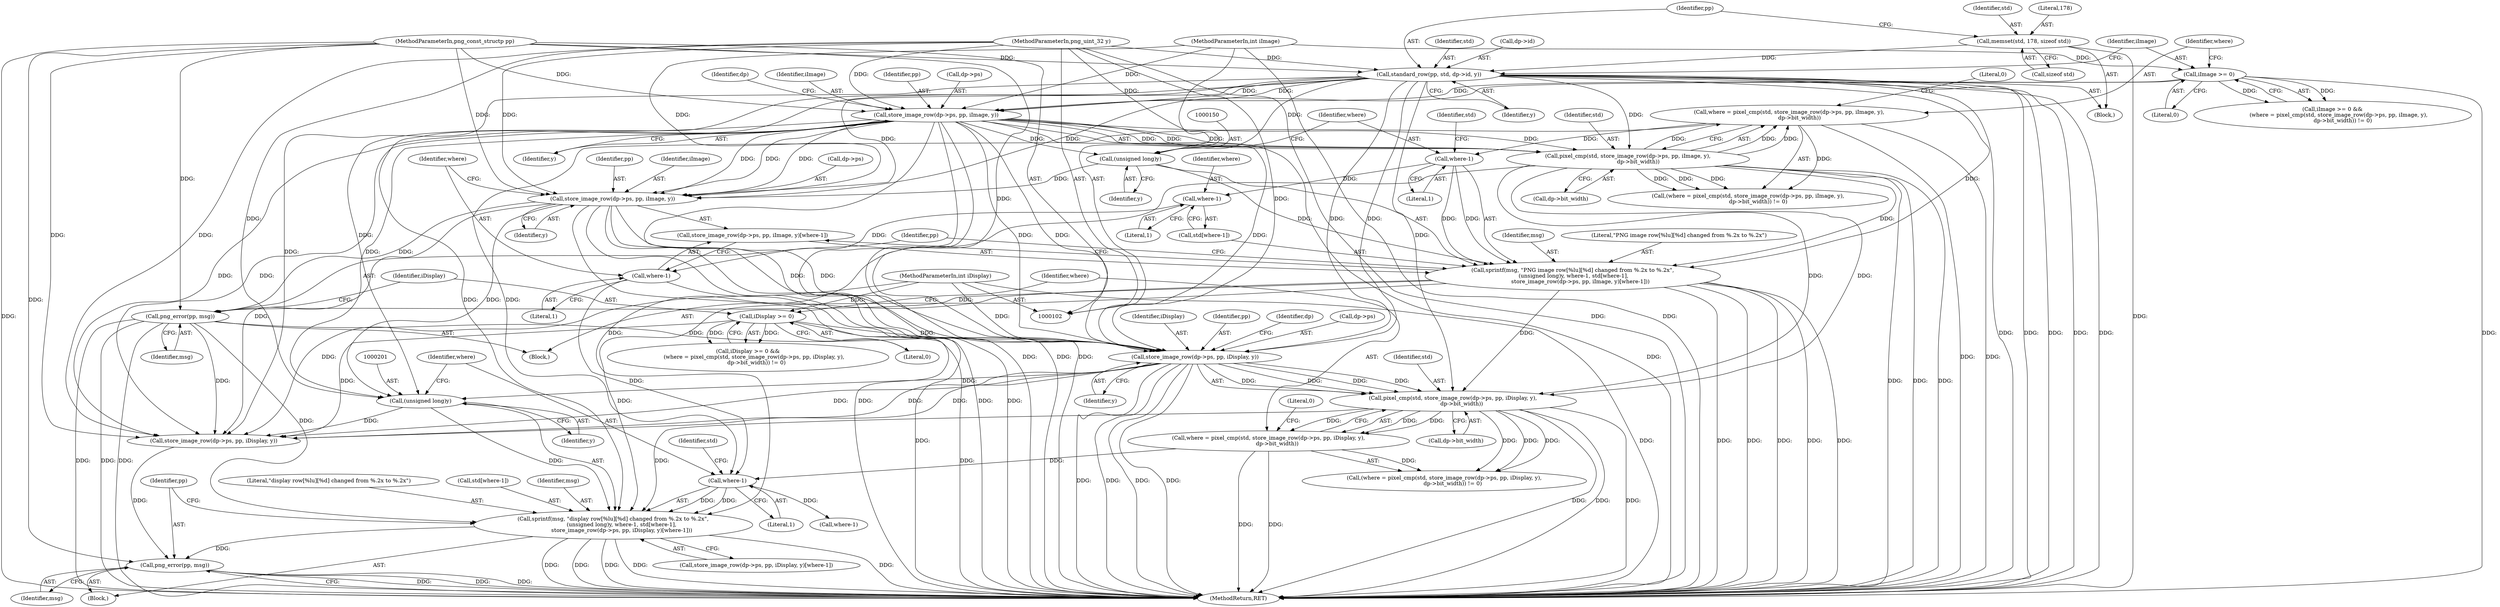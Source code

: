 digraph "0_Android_9d4853418ab2f754c2b63e091c29c5529b8b86ca_135@API" {
"1000197" [label="(Call,sprintf(msg, \"display row[%lu][%d] changed from %.2x to %.2x\",\n          (unsigned long)y, where-1, std[where-1],\n          store_image_row(dp->ps, pp, iDisplay, y)[where-1]))"];
"1000171" [label="(Call,png_error(pp, msg))"];
"1000161" [label="(Call,store_image_row(dp->ps, pp, iImage, y))"];
"1000133" [label="(Call,store_image_row(dp->ps, pp, iImage, y))"];
"1000116" [label="(Call,standard_row(pp, std, dp->id, y))"];
"1000104" [label="(MethodParameterIn,png_const_structp pp)"];
"1000111" [label="(Call,memset(std, 178, sizeof std))"];
"1000107" [label="(MethodParameterIn,png_uint_32 y)"];
"1000125" [label="(Call,iImage >= 0)"];
"1000105" [label="(MethodParameterIn,int iImage)"];
"1000149" [label="(Call,(unsigned long)y)"];
"1000146" [label="(Call,sprintf(msg, \"PNG image row[%lu][%d] changed from %.2x to %.2x\",\n (unsigned long)y, where-1, std[where-1],\n         store_image_row(dp->ps, pp, iImage, y)[where-1]))"];
"1000152" [label="(Call,where-1)"];
"1000129" [label="(Call,where = pixel_cmp(std, store_image_row(dp->ps, pp, iImage, y),\n            dp->bit_width))"];
"1000131" [label="(Call,pixel_cmp(std, store_image_row(dp->ps, pp, iImage, y),\n            dp->bit_width))"];
"1000200" [label="(Call,(unsigned long)y)"];
"1000184" [label="(Call,store_image_row(dp->ps, pp, iDisplay, y))"];
"1000176" [label="(Call,iDisplay >= 0)"];
"1000106" [label="(MethodParameterIn,int iDisplay)"];
"1000203" [label="(Call,where-1)"];
"1000168" [label="(Call,where-1)"];
"1000157" [label="(Call,where-1)"];
"1000180" [label="(Call,where = pixel_cmp(std, store_image_row(dp->ps, pp, iDisplay, y),\n          dp->bit_width))"];
"1000182" [label="(Call,pixel_cmp(std, store_image_row(dp->ps, pp, iDisplay, y),\n          dp->bit_width))"];
"1000222" [label="(Call,png_error(pp, msg))"];
"1000108" [label="(Block,)"];
"1000189" [label="(Identifier,iDisplay)"];
"1000117" [label="(Identifier,pp)"];
"1000199" [label="(Literal,\"display row[%lu][%d] changed from %.2x to %.2x\")"];
"1000114" [label="(Call,sizeof std)"];
"1000197" [label="(Call,sprintf(msg, \"display row[%lu][%d] changed from %.2x to %.2x\",\n          (unsigned long)y, where-1, std[where-1],\n          store_image_row(dp->ps, pp, iDisplay, y)[where-1]))"];
"1000180" [label="(Call,where = pixel_cmp(std, store_image_row(dp->ps, pp, iDisplay, y),\n          dp->bit_width))"];
"1000127" [label="(Literal,0)"];
"1000207" [label="(Identifier,std)"];
"1000191" [label="(Call,dp->bit_width)"];
"1000137" [label="(Identifier,pp)"];
"1000176" [label="(Call,iDisplay >= 0)"];
"1000131" [label="(Call,pixel_cmp(std, store_image_row(dp->ps, pp, iImage, y),\n            dp->bit_width))"];
"1000128" [label="(Call,(where = pixel_cmp(std, store_image_row(dp->ps, pp, iImage, y),\n            dp->bit_width)) != 0)"];
"1000175" [label="(Call,iDisplay >= 0 &&\n       (where = pixel_cmp(std, store_image_row(dp->ps, pp, iDisplay, y),\n          dp->bit_width)) != 0)"];
"1000161" [label="(Call,store_image_row(dp->ps, pp, iImage, y))"];
"1000158" [label="(Identifier,where)"];
"1000134" [label="(Call,dp->ps)"];
"1000139" [label="(Identifier,y)"];
"1000122" [label="(Identifier,y)"];
"1000154" [label="(Literal,1)"];
"1000162" [label="(Call,dp->ps)"];
"1000104" [label="(MethodParameterIn,png_const_structp pp)"];
"1000153" [label="(Identifier,where)"];
"1000188" [label="(Identifier,pp)"];
"1000116" [label="(Call,standard_row(pp, std, dp->id, y))"];
"1000206" [label="(Call,std[where-1])"];
"1000125" [label="(Call,iImage >= 0)"];
"1000204" [label="(Identifier,where)"];
"1000182" [label="(Call,pixel_cmp(std, store_image_row(dp->ps, pp, iDisplay, y),\n          dp->bit_width))"];
"1000179" [label="(Call,(where = pixel_cmp(std, store_image_row(dp->ps, pp, iDisplay, y),\n          dp->bit_width)) != 0)"];
"1000144" [label="(Block,)"];
"1000212" [label="(Call,store_image_row(dp->ps, pp, iDisplay, y))"];
"1000205" [label="(Literal,1)"];
"1000118" [label="(Identifier,std)"];
"1000178" [label="(Literal,0)"];
"1000173" [label="(Identifier,msg)"];
"1000147" [label="(Identifier,msg)"];
"1000112" [label="(Identifier,std)"];
"1000200" [label="(Call,(unsigned long)y)"];
"1000159" [label="(Literal,1)"];
"1000165" [label="(Identifier,pp)"];
"1000224" [label="(Identifier,msg)"];
"1000222" [label="(Call,png_error(pp, msg))"];
"1000172" [label="(Identifier,pp)"];
"1000169" [label="(Identifier,where)"];
"1000160" [label="(Call,store_image_row(dp->ps, pp, iImage, y)[where-1])"];
"1000143" [label="(Literal,0)"];
"1000126" [label="(Identifier,iImage)"];
"1000132" [label="(Identifier,std)"];
"1000105" [label="(MethodParameterIn,int iImage)"];
"1000140" [label="(Call,dp->bit_width)"];
"1000130" [label="(Identifier,where)"];
"1000184" [label="(Call,store_image_row(dp->ps, pp, iDisplay, y))"];
"1000106" [label="(MethodParameterIn,int iDisplay)"];
"1000151" [label="(Identifier,y)"];
"1000166" [label="(Identifier,iImage)"];
"1000133" [label="(Call,store_image_row(dp->ps, pp, iImage, y))"];
"1000113" [label="(Literal,178)"];
"1000141" [label="(Identifier,dp)"];
"1000129" [label="(Call,where = pixel_cmp(std, store_image_row(dp->ps, pp, iImage, y),\n            dp->bit_width))"];
"1000190" [label="(Identifier,y)"];
"1000208" [label="(Call,where-1)"];
"1000156" [label="(Identifier,std)"];
"1000211" [label="(Call,store_image_row(dp->ps, pp, iDisplay, y)[where-1])"];
"1000198" [label="(Identifier,msg)"];
"1000192" [label="(Identifier,dp)"];
"1000183" [label="(Identifier,std)"];
"1000195" [label="(Block,)"];
"1000107" [label="(MethodParameterIn,png_uint_32 y)"];
"1000185" [label="(Call,dp->ps)"];
"1000203" [label="(Call,where-1)"];
"1000177" [label="(Identifier,iDisplay)"];
"1000155" [label="(Call,std[where-1])"];
"1000202" [label="(Identifier,y)"];
"1000171" [label="(Call,png_error(pp, msg))"];
"1000146" [label="(Call,sprintf(msg, \"PNG image row[%lu][%d] changed from %.2x to %.2x\",\n (unsigned long)y, where-1, std[where-1],\n         store_image_row(dp->ps, pp, iImage, y)[where-1]))"];
"1000111" [label="(Call,memset(std, 178, sizeof std))"];
"1000138" [label="(Identifier,iImage)"];
"1000170" [label="(Literal,1)"];
"1000223" [label="(Identifier,pp)"];
"1000157" [label="(Call,where-1)"];
"1000167" [label="(Identifier,y)"];
"1000194" [label="(Literal,0)"];
"1000225" [label="(MethodReturn,RET)"];
"1000119" [label="(Call,dp->id)"];
"1000124" [label="(Call,iImage >= 0 &&\n       (where = pixel_cmp(std, store_image_row(dp->ps, pp, iImage, y),\n            dp->bit_width)) != 0)"];
"1000168" [label="(Call,where-1)"];
"1000152" [label="(Call,where-1)"];
"1000149" [label="(Call,(unsigned long)y)"];
"1000181" [label="(Identifier,where)"];
"1000148" [label="(Literal,\"PNG image row[%lu][%d] changed from %.2x to %.2x\")"];
"1000197" -> "1000195"  [label="AST: "];
"1000197" -> "1000211"  [label="CFG: "];
"1000198" -> "1000197"  [label="AST: "];
"1000199" -> "1000197"  [label="AST: "];
"1000200" -> "1000197"  [label="AST: "];
"1000203" -> "1000197"  [label="AST: "];
"1000206" -> "1000197"  [label="AST: "];
"1000211" -> "1000197"  [label="AST: "];
"1000223" -> "1000197"  [label="CFG: "];
"1000197" -> "1000225"  [label="DDG: "];
"1000197" -> "1000225"  [label="DDG: "];
"1000197" -> "1000225"  [label="DDG: "];
"1000197" -> "1000225"  [label="DDG: "];
"1000197" -> "1000225"  [label="DDG: "];
"1000171" -> "1000197"  [label="DDG: "];
"1000200" -> "1000197"  [label="DDG: "];
"1000203" -> "1000197"  [label="DDG: "];
"1000203" -> "1000197"  [label="DDG: "];
"1000131" -> "1000197"  [label="DDG: "];
"1000146" -> "1000197"  [label="DDG: "];
"1000116" -> "1000197"  [label="DDG: "];
"1000182" -> "1000197"  [label="DDG: "];
"1000197" -> "1000222"  [label="DDG: "];
"1000171" -> "1000144"  [label="AST: "];
"1000171" -> "1000173"  [label="CFG: "];
"1000172" -> "1000171"  [label="AST: "];
"1000173" -> "1000171"  [label="AST: "];
"1000177" -> "1000171"  [label="CFG: "];
"1000171" -> "1000225"  [label="DDG: "];
"1000171" -> "1000225"  [label="DDG: "];
"1000171" -> "1000225"  [label="DDG: "];
"1000161" -> "1000171"  [label="DDG: "];
"1000104" -> "1000171"  [label="DDG: "];
"1000146" -> "1000171"  [label="DDG: "];
"1000171" -> "1000184"  [label="DDG: "];
"1000171" -> "1000212"  [label="DDG: "];
"1000161" -> "1000160"  [label="AST: "];
"1000161" -> "1000167"  [label="CFG: "];
"1000162" -> "1000161"  [label="AST: "];
"1000165" -> "1000161"  [label="AST: "];
"1000166" -> "1000161"  [label="AST: "];
"1000167" -> "1000161"  [label="AST: "];
"1000169" -> "1000161"  [label="CFG: "];
"1000161" -> "1000225"  [label="DDG: "];
"1000161" -> "1000225"  [label="DDG: "];
"1000161" -> "1000225"  [label="DDG: "];
"1000133" -> "1000161"  [label="DDG: "];
"1000133" -> "1000161"  [label="DDG: "];
"1000133" -> "1000161"  [label="DDG: "];
"1000116" -> "1000161"  [label="DDG: "];
"1000104" -> "1000161"  [label="DDG: "];
"1000125" -> "1000161"  [label="DDG: "];
"1000105" -> "1000161"  [label="DDG: "];
"1000149" -> "1000161"  [label="DDG: "];
"1000107" -> "1000161"  [label="DDG: "];
"1000161" -> "1000184"  [label="DDG: "];
"1000161" -> "1000184"  [label="DDG: "];
"1000161" -> "1000200"  [label="DDG: "];
"1000161" -> "1000212"  [label="DDG: "];
"1000133" -> "1000131"  [label="AST: "];
"1000133" -> "1000139"  [label="CFG: "];
"1000134" -> "1000133"  [label="AST: "];
"1000137" -> "1000133"  [label="AST: "];
"1000138" -> "1000133"  [label="AST: "];
"1000139" -> "1000133"  [label="AST: "];
"1000141" -> "1000133"  [label="CFG: "];
"1000133" -> "1000225"  [label="DDG: "];
"1000133" -> "1000225"  [label="DDG: "];
"1000133" -> "1000225"  [label="DDG: "];
"1000133" -> "1000225"  [label="DDG: "];
"1000133" -> "1000131"  [label="DDG: "];
"1000133" -> "1000131"  [label="DDG: "];
"1000133" -> "1000131"  [label="DDG: "];
"1000133" -> "1000131"  [label="DDG: "];
"1000116" -> "1000133"  [label="DDG: "];
"1000116" -> "1000133"  [label="DDG: "];
"1000104" -> "1000133"  [label="DDG: "];
"1000125" -> "1000133"  [label="DDG: "];
"1000105" -> "1000133"  [label="DDG: "];
"1000107" -> "1000133"  [label="DDG: "];
"1000133" -> "1000149"  [label="DDG: "];
"1000133" -> "1000184"  [label="DDG: "];
"1000133" -> "1000184"  [label="DDG: "];
"1000133" -> "1000184"  [label="DDG: "];
"1000133" -> "1000200"  [label="DDG: "];
"1000133" -> "1000212"  [label="DDG: "];
"1000133" -> "1000212"  [label="DDG: "];
"1000116" -> "1000108"  [label="AST: "];
"1000116" -> "1000122"  [label="CFG: "];
"1000117" -> "1000116"  [label="AST: "];
"1000118" -> "1000116"  [label="AST: "];
"1000119" -> "1000116"  [label="AST: "];
"1000122" -> "1000116"  [label="AST: "];
"1000126" -> "1000116"  [label="CFG: "];
"1000116" -> "1000225"  [label="DDG: "];
"1000116" -> "1000225"  [label="DDG: "];
"1000116" -> "1000225"  [label="DDG: "];
"1000116" -> "1000225"  [label="DDG: "];
"1000116" -> "1000225"  [label="DDG: "];
"1000104" -> "1000116"  [label="DDG: "];
"1000111" -> "1000116"  [label="DDG: "];
"1000107" -> "1000116"  [label="DDG: "];
"1000116" -> "1000131"  [label="DDG: "];
"1000116" -> "1000149"  [label="DDG: "];
"1000116" -> "1000146"  [label="DDG: "];
"1000116" -> "1000182"  [label="DDG: "];
"1000116" -> "1000184"  [label="DDG: "];
"1000116" -> "1000184"  [label="DDG: "];
"1000116" -> "1000200"  [label="DDG: "];
"1000116" -> "1000212"  [label="DDG: "];
"1000104" -> "1000102"  [label="AST: "];
"1000104" -> "1000225"  [label="DDG: "];
"1000104" -> "1000184"  [label="DDG: "];
"1000104" -> "1000212"  [label="DDG: "];
"1000104" -> "1000222"  [label="DDG: "];
"1000111" -> "1000108"  [label="AST: "];
"1000111" -> "1000114"  [label="CFG: "];
"1000112" -> "1000111"  [label="AST: "];
"1000113" -> "1000111"  [label="AST: "];
"1000114" -> "1000111"  [label="AST: "];
"1000117" -> "1000111"  [label="CFG: "];
"1000111" -> "1000225"  [label="DDG: "];
"1000107" -> "1000102"  [label="AST: "];
"1000107" -> "1000225"  [label="DDG: "];
"1000107" -> "1000149"  [label="DDG: "];
"1000107" -> "1000184"  [label="DDG: "];
"1000107" -> "1000200"  [label="DDG: "];
"1000107" -> "1000212"  [label="DDG: "];
"1000125" -> "1000124"  [label="AST: "];
"1000125" -> "1000127"  [label="CFG: "];
"1000126" -> "1000125"  [label="AST: "];
"1000127" -> "1000125"  [label="AST: "];
"1000130" -> "1000125"  [label="CFG: "];
"1000124" -> "1000125"  [label="CFG: "];
"1000125" -> "1000225"  [label="DDG: "];
"1000125" -> "1000124"  [label="DDG: "];
"1000125" -> "1000124"  [label="DDG: "];
"1000105" -> "1000125"  [label="DDG: "];
"1000105" -> "1000102"  [label="AST: "];
"1000105" -> "1000225"  [label="DDG: "];
"1000149" -> "1000146"  [label="AST: "];
"1000149" -> "1000151"  [label="CFG: "];
"1000150" -> "1000149"  [label="AST: "];
"1000151" -> "1000149"  [label="AST: "];
"1000153" -> "1000149"  [label="CFG: "];
"1000149" -> "1000146"  [label="DDG: "];
"1000146" -> "1000144"  [label="AST: "];
"1000146" -> "1000160"  [label="CFG: "];
"1000147" -> "1000146"  [label="AST: "];
"1000148" -> "1000146"  [label="AST: "];
"1000152" -> "1000146"  [label="AST: "];
"1000155" -> "1000146"  [label="AST: "];
"1000160" -> "1000146"  [label="AST: "];
"1000172" -> "1000146"  [label="CFG: "];
"1000146" -> "1000225"  [label="DDG: "];
"1000146" -> "1000225"  [label="DDG: "];
"1000146" -> "1000225"  [label="DDG: "];
"1000146" -> "1000225"  [label="DDG: "];
"1000146" -> "1000225"  [label="DDG: "];
"1000152" -> "1000146"  [label="DDG: "];
"1000152" -> "1000146"  [label="DDG: "];
"1000131" -> "1000146"  [label="DDG: "];
"1000146" -> "1000182"  [label="DDG: "];
"1000152" -> "1000154"  [label="CFG: "];
"1000153" -> "1000152"  [label="AST: "];
"1000154" -> "1000152"  [label="AST: "];
"1000156" -> "1000152"  [label="CFG: "];
"1000129" -> "1000152"  [label="DDG: "];
"1000152" -> "1000157"  [label="DDG: "];
"1000129" -> "1000128"  [label="AST: "];
"1000129" -> "1000131"  [label="CFG: "];
"1000130" -> "1000129"  [label="AST: "];
"1000131" -> "1000129"  [label="AST: "];
"1000143" -> "1000129"  [label="CFG: "];
"1000129" -> "1000225"  [label="DDG: "];
"1000129" -> "1000225"  [label="DDG: "];
"1000129" -> "1000128"  [label="DDG: "];
"1000131" -> "1000129"  [label="DDG: "];
"1000131" -> "1000129"  [label="DDG: "];
"1000131" -> "1000129"  [label="DDG: "];
"1000129" -> "1000203"  [label="DDG: "];
"1000131" -> "1000140"  [label="CFG: "];
"1000132" -> "1000131"  [label="AST: "];
"1000140" -> "1000131"  [label="AST: "];
"1000131" -> "1000225"  [label="DDG: "];
"1000131" -> "1000225"  [label="DDG: "];
"1000131" -> "1000225"  [label="DDG: "];
"1000131" -> "1000128"  [label="DDG: "];
"1000131" -> "1000128"  [label="DDG: "];
"1000131" -> "1000128"  [label="DDG: "];
"1000131" -> "1000182"  [label="DDG: "];
"1000131" -> "1000182"  [label="DDG: "];
"1000200" -> "1000202"  [label="CFG: "];
"1000201" -> "1000200"  [label="AST: "];
"1000202" -> "1000200"  [label="AST: "];
"1000204" -> "1000200"  [label="CFG: "];
"1000184" -> "1000200"  [label="DDG: "];
"1000200" -> "1000212"  [label="DDG: "];
"1000184" -> "1000182"  [label="AST: "];
"1000184" -> "1000190"  [label="CFG: "];
"1000185" -> "1000184"  [label="AST: "];
"1000188" -> "1000184"  [label="AST: "];
"1000189" -> "1000184"  [label="AST: "];
"1000190" -> "1000184"  [label="AST: "];
"1000192" -> "1000184"  [label="CFG: "];
"1000184" -> "1000225"  [label="DDG: "];
"1000184" -> "1000225"  [label="DDG: "];
"1000184" -> "1000225"  [label="DDG: "];
"1000184" -> "1000225"  [label="DDG: "];
"1000184" -> "1000182"  [label="DDG: "];
"1000184" -> "1000182"  [label="DDG: "];
"1000184" -> "1000182"  [label="DDG: "];
"1000184" -> "1000182"  [label="DDG: "];
"1000176" -> "1000184"  [label="DDG: "];
"1000106" -> "1000184"  [label="DDG: "];
"1000184" -> "1000212"  [label="DDG: "];
"1000184" -> "1000212"  [label="DDG: "];
"1000184" -> "1000212"  [label="DDG: "];
"1000176" -> "1000175"  [label="AST: "];
"1000176" -> "1000178"  [label="CFG: "];
"1000177" -> "1000176"  [label="AST: "];
"1000178" -> "1000176"  [label="AST: "];
"1000181" -> "1000176"  [label="CFG: "];
"1000175" -> "1000176"  [label="CFG: "];
"1000176" -> "1000225"  [label="DDG: "];
"1000176" -> "1000175"  [label="DDG: "];
"1000176" -> "1000175"  [label="DDG: "];
"1000106" -> "1000176"  [label="DDG: "];
"1000176" -> "1000212"  [label="DDG: "];
"1000106" -> "1000102"  [label="AST: "];
"1000106" -> "1000225"  [label="DDG: "];
"1000106" -> "1000212"  [label="DDG: "];
"1000203" -> "1000205"  [label="CFG: "];
"1000204" -> "1000203"  [label="AST: "];
"1000205" -> "1000203"  [label="AST: "];
"1000207" -> "1000203"  [label="CFG: "];
"1000168" -> "1000203"  [label="DDG: "];
"1000180" -> "1000203"  [label="DDG: "];
"1000203" -> "1000208"  [label="DDG: "];
"1000168" -> "1000160"  [label="AST: "];
"1000168" -> "1000170"  [label="CFG: "];
"1000169" -> "1000168"  [label="AST: "];
"1000170" -> "1000168"  [label="AST: "];
"1000160" -> "1000168"  [label="CFG: "];
"1000168" -> "1000225"  [label="DDG: "];
"1000157" -> "1000168"  [label="DDG: "];
"1000157" -> "1000155"  [label="AST: "];
"1000157" -> "1000159"  [label="CFG: "];
"1000158" -> "1000157"  [label="AST: "];
"1000159" -> "1000157"  [label="AST: "];
"1000155" -> "1000157"  [label="CFG: "];
"1000180" -> "1000179"  [label="AST: "];
"1000180" -> "1000182"  [label="CFG: "];
"1000181" -> "1000180"  [label="AST: "];
"1000182" -> "1000180"  [label="AST: "];
"1000194" -> "1000180"  [label="CFG: "];
"1000180" -> "1000225"  [label="DDG: "];
"1000180" -> "1000225"  [label="DDG: "];
"1000180" -> "1000179"  [label="DDG: "];
"1000182" -> "1000180"  [label="DDG: "];
"1000182" -> "1000180"  [label="DDG: "];
"1000182" -> "1000180"  [label="DDG: "];
"1000182" -> "1000191"  [label="CFG: "];
"1000183" -> "1000182"  [label="AST: "];
"1000191" -> "1000182"  [label="AST: "];
"1000182" -> "1000225"  [label="DDG: "];
"1000182" -> "1000225"  [label="DDG: "];
"1000182" -> "1000225"  [label="DDG: "];
"1000182" -> "1000179"  [label="DDG: "];
"1000182" -> "1000179"  [label="DDG: "];
"1000182" -> "1000179"  [label="DDG: "];
"1000222" -> "1000195"  [label="AST: "];
"1000222" -> "1000224"  [label="CFG: "];
"1000223" -> "1000222"  [label="AST: "];
"1000224" -> "1000222"  [label="AST: "];
"1000225" -> "1000222"  [label="CFG: "];
"1000222" -> "1000225"  [label="DDG: "];
"1000222" -> "1000225"  [label="DDG: "];
"1000222" -> "1000225"  [label="DDG: "];
"1000212" -> "1000222"  [label="DDG: "];
}
